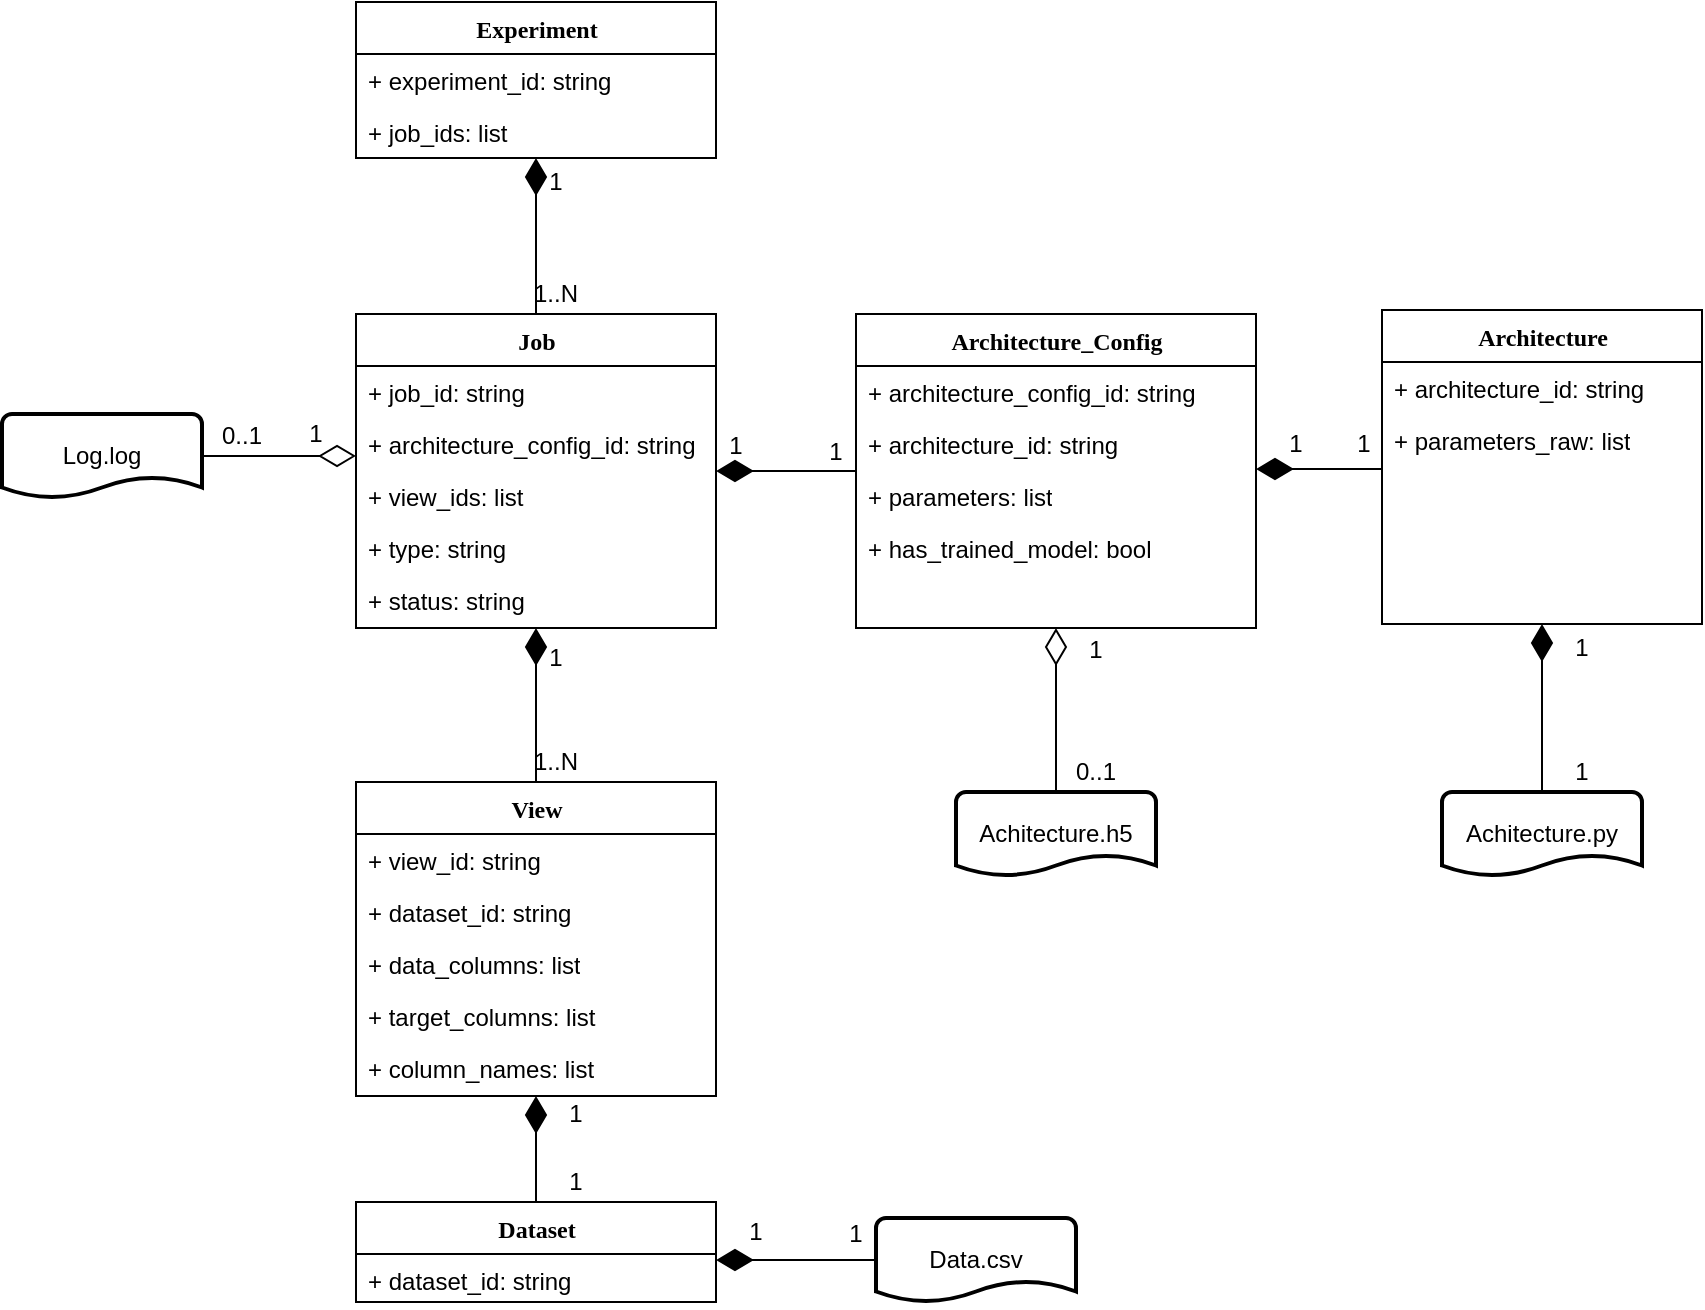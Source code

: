 <mxfile pages="1" version="11.2.8" type="device"><diagram name="Page-1" id="9f46799a-70d6-7492-0946-bef42562c5a5"><mxGraphModel dx="1422" dy="801" grid="1" gridSize="10" guides="1" tooltips="1" connect="1" arrows="1" fold="1" page="1" pageScale="1" pageWidth="1100" pageHeight="850" background="#ffffff" math="0" shadow="0"><root><mxCell id="0"/><mxCell id="1" parent="0"/><mxCell id="78961159f06e98e8-17" value="Dataset" style="swimlane;html=1;fontStyle=1;align=center;verticalAlign=top;childLayout=stackLayout;horizontal=1;startSize=26;horizontalStack=0;resizeParent=1;resizeLast=0;collapsible=1;marginBottom=0;swimlaneFillColor=#ffffff;rounded=0;shadow=0;comic=0;labelBackgroundColor=none;strokeColor=#000000;strokeWidth=1;fillColor=#ffffff;fontFamily=Verdana;fontSize=12;fontColor=#000000;" parent="1" vertex="1"><mxGeometry x="330" y="760" width="180" height="50" as="geometry"/></mxCell><mxCell id="78961159f06e98e8-21" value="+ dataset_id: string" style="text;html=1;strokeColor=none;fillColor=none;align=left;verticalAlign=top;spacingLeft=4;spacingRight=4;whiteSpace=wrap;overflow=hidden;rotatable=0;points=[[0,0.5],[1,0.5]];portConstraint=eastwest;" parent="78961159f06e98e8-17" vertex="1"><mxGeometry y="26" width="180" height="24" as="geometry"/></mxCell><mxCell id="78961159f06e98e8-30" value="View" style="swimlane;html=1;fontStyle=1;align=center;verticalAlign=top;childLayout=stackLayout;horizontal=1;startSize=26;horizontalStack=0;resizeParent=1;resizeLast=0;collapsible=1;marginBottom=0;swimlaneFillColor=#ffffff;rounded=0;shadow=0;comic=0;labelBackgroundColor=none;strokeColor=#000000;strokeWidth=1;fillColor=#ffffff;fontFamily=Verdana;fontSize=12;fontColor=#000000;" parent="1" vertex="1"><mxGeometry x="330" y="550" width="180" height="157" as="geometry"/></mxCell><mxCell id="78961159f06e98e8-31" value="+ view_id: string" style="text;html=1;strokeColor=none;fillColor=none;align=left;verticalAlign=top;spacingLeft=4;spacingRight=4;whiteSpace=wrap;overflow=hidden;rotatable=0;points=[[0,0.5],[1,0.5]];portConstraint=eastwest;" parent="78961159f06e98e8-30" vertex="1"><mxGeometry y="26" width="180" height="26" as="geometry"/></mxCell><mxCell id="78961159f06e98e8-32" value="+ dataset_id: string" style="text;html=1;strokeColor=none;fillColor=none;align=left;verticalAlign=top;spacingLeft=4;spacingRight=4;whiteSpace=wrap;overflow=hidden;rotatable=0;points=[[0,0.5],[1,0.5]];portConstraint=eastwest;" parent="78961159f06e98e8-30" vertex="1"><mxGeometry y="52" width="180" height="26" as="geometry"/></mxCell><mxCell id="78961159f06e98e8-33" value="+ data_columns: list" style="text;html=1;strokeColor=none;fillColor=none;align=left;verticalAlign=top;spacingLeft=4;spacingRight=4;whiteSpace=wrap;overflow=hidden;rotatable=0;points=[[0,0.5],[1,0.5]];portConstraint=eastwest;" parent="78961159f06e98e8-30" vertex="1"><mxGeometry y="78" width="180" height="26" as="geometry"/></mxCell><mxCell id="78961159f06e98e8-34" value="+ target_columns: list" style="text;html=1;strokeColor=none;fillColor=none;align=left;verticalAlign=top;spacingLeft=4;spacingRight=4;whiteSpace=wrap;overflow=hidden;rotatable=0;points=[[0,0.5],[1,0.5]];portConstraint=eastwest;" parent="78961159f06e98e8-30" vertex="1"><mxGeometry y="104" width="180" height="26" as="geometry"/></mxCell><mxCell id="78961159f06e98e8-36" value="+ column_names: list" style="text;html=1;strokeColor=none;fillColor=none;align=left;verticalAlign=top;spacingLeft=4;spacingRight=4;whiteSpace=wrap;overflow=hidden;rotatable=0;points=[[0,0.5],[1,0.5]];portConstraint=eastwest;" parent="78961159f06e98e8-30" vertex="1"><mxGeometry y="130" width="180" height="26" as="geometry"/></mxCell><mxCell id="78961159f06e98e8-121" style="edgeStyle=elbowEdgeStyle;html=1;labelBackgroundColor=none;startFill=0;startSize=8;endArrow=diamondThin;endFill=1;endSize=16;fontFamily=Verdana;fontSize=12;elbow=vertical;" parent="1" source="78961159f06e98e8-17" target="78961159f06e98e8-30" edge="1"><mxGeometry relative="1" as="geometry"><mxPoint x="250" y="726.882" as="sourcePoint"/></mxGeometry></mxCell><mxCell id="QYSdShztRutuBsZMpL-G-2" value="1" style="text;html=1;strokeColor=none;fillColor=none;align=center;verticalAlign=middle;whiteSpace=wrap;rounded=0;" parent="1" vertex="1"><mxGeometry x="420" y="740" width="40" height="20" as="geometry"/></mxCell><mxCell id="QYSdShztRutuBsZMpL-G-3" value="1" style="text;html=1;strokeColor=none;fillColor=none;align=center;verticalAlign=middle;whiteSpace=wrap;rounded=0;" parent="1" vertex="1"><mxGeometry x="420" y="706" width="40" height="20" as="geometry"/></mxCell><mxCell id="QYSdShztRutuBsZMpL-G-4" value="Job" style="swimlane;html=1;fontStyle=1;align=center;verticalAlign=top;childLayout=stackLayout;horizontal=1;startSize=26;horizontalStack=0;resizeParent=1;resizeLast=0;collapsible=1;marginBottom=0;swimlaneFillColor=#ffffff;rounded=0;shadow=0;comic=0;labelBackgroundColor=none;strokeColor=#000000;strokeWidth=1;fillColor=#ffffff;fontFamily=Verdana;fontSize=12;fontColor=#000000;" parent="1" vertex="1"><mxGeometry x="330" y="316" width="180" height="157" as="geometry"/></mxCell><mxCell id="QYSdShztRutuBsZMpL-G-5" value="+ job_id: string" style="text;html=1;strokeColor=none;fillColor=none;align=left;verticalAlign=top;spacingLeft=4;spacingRight=4;whiteSpace=wrap;overflow=hidden;rotatable=0;points=[[0,0.5],[1,0.5]];portConstraint=eastwest;" parent="QYSdShztRutuBsZMpL-G-4" vertex="1"><mxGeometry y="26" width="180" height="26" as="geometry"/></mxCell><mxCell id="QYSdShztRutuBsZMpL-G-6" value="+ architecture_config_id: string" style="text;html=1;strokeColor=none;fillColor=none;align=left;verticalAlign=top;spacingLeft=4;spacingRight=4;whiteSpace=wrap;overflow=hidden;rotatable=0;points=[[0,0.5],[1,0.5]];portConstraint=eastwest;" parent="QYSdShztRutuBsZMpL-G-4" vertex="1"><mxGeometry y="52" width="180" height="26" as="geometry"/></mxCell><mxCell id="QYSdShztRutuBsZMpL-G-7" value="+ view_ids: list" style="text;html=1;strokeColor=none;fillColor=none;align=left;verticalAlign=top;spacingLeft=4;spacingRight=4;whiteSpace=wrap;overflow=hidden;rotatable=0;points=[[0,0.5],[1,0.5]];portConstraint=eastwest;" parent="QYSdShztRutuBsZMpL-G-4" vertex="1"><mxGeometry y="78" width="180" height="26" as="geometry"/></mxCell><mxCell id="QYSdShztRutuBsZMpL-G-8" value="+ type: string" style="text;html=1;strokeColor=none;fillColor=none;align=left;verticalAlign=top;spacingLeft=4;spacingRight=4;whiteSpace=wrap;overflow=hidden;rotatable=0;points=[[0,0.5],[1,0.5]];portConstraint=eastwest;" parent="QYSdShztRutuBsZMpL-G-4" vertex="1"><mxGeometry y="104" width="180" height="26" as="geometry"/></mxCell><mxCell id="r0aOy5cDXZSJLuYGN9hG-2" value="+ status: string" style="text;html=1;strokeColor=none;fillColor=none;align=left;verticalAlign=top;spacingLeft=4;spacingRight=4;whiteSpace=wrap;overflow=hidden;rotatable=0;points=[[0,0.5],[1,0.5]];portConstraint=eastwest;" parent="QYSdShztRutuBsZMpL-G-4" vertex="1"><mxGeometry y="130" width="180" height="26" as="geometry"/></mxCell><mxCell id="QYSdShztRutuBsZMpL-G-11" style="edgeStyle=elbowEdgeStyle;html=1;labelBackgroundColor=none;startFill=0;startSize=8;endArrow=diamondThin;endFill=1;endSize=16;fontFamily=Verdana;fontSize=12;elbow=vertical;exitX=0.5;exitY=0;exitDx=0;exitDy=0;entryX=0.5;entryY=1;entryDx=0;entryDy=0;" parent="1" source="78961159f06e98e8-30" target="QYSdShztRutuBsZMpL-G-4" edge="1"><mxGeometry relative="1" as="geometry"><mxPoint x="510" y="520" as="sourcePoint"/><mxPoint x="410" y="472" as="targetPoint"/></mxGeometry></mxCell><mxCell id="QYSdShztRutuBsZMpL-G-12" value="Architecture_Config" style="swimlane;html=1;fontStyle=1;align=center;verticalAlign=top;childLayout=stackLayout;horizontal=1;startSize=26;horizontalStack=0;resizeParent=1;resizeLast=0;collapsible=1;marginBottom=0;swimlaneFillColor=#ffffff;rounded=0;shadow=0;comic=0;labelBackgroundColor=none;strokeColor=#000000;strokeWidth=1;fillColor=#ffffff;fontFamily=Verdana;fontSize=12;fontColor=#000000;" parent="1" vertex="1"><mxGeometry x="580" y="316" width="200" height="157" as="geometry"/></mxCell><mxCell id="QYSdShztRutuBsZMpL-G-13" value="+ architecture_config_id: string" style="text;html=1;strokeColor=none;fillColor=none;align=left;verticalAlign=top;spacingLeft=4;spacingRight=4;whiteSpace=wrap;overflow=hidden;rotatable=0;points=[[0,0.5],[1,0.5]];portConstraint=eastwest;" parent="QYSdShztRutuBsZMpL-G-12" vertex="1"><mxGeometry y="26" width="200" height="26" as="geometry"/></mxCell><mxCell id="QYSdShztRutuBsZMpL-G-14" value="+ architecture_id: string" style="text;html=1;strokeColor=none;fillColor=none;align=left;verticalAlign=top;spacingLeft=4;spacingRight=4;whiteSpace=wrap;overflow=hidden;rotatable=0;points=[[0,0.5],[1,0.5]];portConstraint=eastwest;" parent="QYSdShztRutuBsZMpL-G-12" vertex="1"><mxGeometry y="52" width="200" height="26" as="geometry"/></mxCell><mxCell id="iJtqtjTC-5Mg9fYfUDLU-4" value="+ parameters: list" style="text;html=1;strokeColor=none;fillColor=none;align=left;verticalAlign=top;spacingLeft=4;spacingRight=4;whiteSpace=wrap;overflow=hidden;rotatable=0;points=[[0,0.5],[1,0.5]];portConstraint=eastwest;" parent="QYSdShztRutuBsZMpL-G-12" vertex="1"><mxGeometry y="78" width="200" height="26" as="geometry"/></mxCell><mxCell id="iJtqtjTC-5Mg9fYfUDLU-12" value="+ has_trained_model: bool" style="text;html=1;strokeColor=none;fillColor=none;align=left;verticalAlign=top;spacingLeft=4;spacingRight=4;whiteSpace=wrap;overflow=hidden;rotatable=0;points=[[0,0.5],[1,0.5]];portConstraint=eastwest;" parent="QYSdShztRutuBsZMpL-G-12" vertex="1"><mxGeometry y="104" width="200" height="26" as="geometry"/></mxCell><mxCell id="QYSdShztRutuBsZMpL-G-18" value="Experiment" style="swimlane;html=1;fontStyle=1;align=center;verticalAlign=top;childLayout=stackLayout;horizontal=1;startSize=26;horizontalStack=0;resizeParent=1;resizeLast=0;collapsible=1;marginBottom=0;swimlaneFillColor=#ffffff;rounded=0;shadow=0;comic=0;labelBackgroundColor=none;strokeColor=#000000;strokeWidth=1;fillColor=#ffffff;fontFamily=Verdana;fontSize=12;fontColor=#000000;" parent="1" vertex="1"><mxGeometry x="330" y="160" width="180" height="78" as="geometry"/></mxCell><mxCell id="QYSdShztRutuBsZMpL-G-19" value="+ experiment_id: string" style="text;html=1;strokeColor=none;fillColor=none;align=left;verticalAlign=top;spacingLeft=4;spacingRight=4;whiteSpace=wrap;overflow=hidden;rotatable=0;points=[[0,0.5],[1,0.5]];portConstraint=eastwest;" parent="QYSdShztRutuBsZMpL-G-18" vertex="1"><mxGeometry y="26" width="180" height="26" as="geometry"/></mxCell><mxCell id="QYSdShztRutuBsZMpL-G-20" value="+ job_ids: list" style="text;html=1;strokeColor=none;fillColor=none;align=left;verticalAlign=top;spacingLeft=4;spacingRight=4;whiteSpace=wrap;overflow=hidden;rotatable=0;points=[[0,0.5],[1,0.5]];portConstraint=eastwest;" parent="QYSdShztRutuBsZMpL-G-18" vertex="1"><mxGeometry y="52" width="180" height="26" as="geometry"/></mxCell><mxCell id="QYSdShztRutuBsZMpL-G-26" style="edgeStyle=elbowEdgeStyle;html=1;labelBackgroundColor=none;startFill=0;startSize=8;endArrow=diamondThin;endFill=1;endSize=16;fontFamily=Verdana;fontSize=12;elbow=vertical;exitX=0;exitY=0.5;exitDx=0;exitDy=0;" parent="1" source="QYSdShztRutuBsZMpL-G-12" target="QYSdShztRutuBsZMpL-G-7" edge="1"><mxGeometry relative="1" as="geometry"><mxPoint x="550" y="440" as="sourcePoint"/><mxPoint x="420" y="569" as="targetPoint"/></mxGeometry></mxCell><mxCell id="QYSdShztRutuBsZMpL-G-27" style="edgeStyle=elbowEdgeStyle;html=1;labelBackgroundColor=none;startFill=0;startSize=8;endArrow=diamondThin;endFill=1;endSize=16;fontFamily=Verdana;fontSize=12;elbow=vertical;entryX=0.5;entryY=1;entryDx=0;entryDy=0;exitX=0.5;exitY=0;exitDx=0;exitDy=0;" parent="1" source="QYSdShztRutuBsZMpL-G-4" target="QYSdShztRutuBsZMpL-G-18" edge="1"><mxGeometry relative="1" as="geometry"><mxPoint x="570" y="290" as="sourcePoint"/><mxPoint x="420" y="482" as="targetPoint"/></mxGeometry></mxCell><mxCell id="QYSdShztRutuBsZMpL-G-28" value="1" style="text;html=1;strokeColor=none;fillColor=none;align=center;verticalAlign=middle;whiteSpace=wrap;rounded=0;" parent="1" vertex="1"><mxGeometry x="550" y="374.5" width="40" height="20" as="geometry"/></mxCell><mxCell id="QYSdShztRutuBsZMpL-G-30" value="1" style="text;html=1;strokeColor=none;fillColor=none;align=center;verticalAlign=middle;whiteSpace=wrap;rounded=0;" parent="1" vertex="1"><mxGeometry x="410" y="240" width="40" height="20" as="geometry"/></mxCell><mxCell id="QYSdShztRutuBsZMpL-G-31" value="1..N" style="text;html=1;strokeColor=none;fillColor=none;align=center;verticalAlign=middle;whiteSpace=wrap;rounded=0;" parent="1" vertex="1"><mxGeometry x="410" y="296" width="40" height="20" as="geometry"/></mxCell><mxCell id="QYSdShztRutuBsZMpL-G-32" value="1" style="text;html=1;strokeColor=none;fillColor=none;align=center;verticalAlign=middle;whiteSpace=wrap;rounded=0;" parent="1" vertex="1"><mxGeometry x="410" y="478" width="40" height="20" as="geometry"/></mxCell><mxCell id="QYSdShztRutuBsZMpL-G-33" value="1..N" style="text;html=1;strokeColor=none;fillColor=none;align=center;verticalAlign=middle;whiteSpace=wrap;rounded=0;" parent="1" vertex="1"><mxGeometry x="410" y="530" width="40" height="20" as="geometry"/></mxCell><mxCell id="iJtqtjTC-5Mg9fYfUDLU-1" value="Architecture" style="swimlane;html=1;fontStyle=1;align=center;verticalAlign=top;childLayout=stackLayout;horizontal=1;startSize=26;horizontalStack=0;resizeParent=1;resizeLast=0;collapsible=1;marginBottom=0;swimlaneFillColor=#ffffff;rounded=0;shadow=0;comic=0;labelBackgroundColor=none;strokeColor=#000000;strokeWidth=1;fillColor=#ffffff;fontFamily=Verdana;fontSize=12;fontColor=#000000;" parent="1" vertex="1"><mxGeometry x="843" y="314" width="160" height="157" as="geometry"/></mxCell><mxCell id="iJtqtjTC-5Mg9fYfUDLU-2" value="+ architecture_id: string" style="text;html=1;strokeColor=none;fillColor=none;align=left;verticalAlign=top;spacingLeft=4;spacingRight=4;whiteSpace=wrap;overflow=hidden;rotatable=0;points=[[0,0.5],[1,0.5]];portConstraint=eastwest;" parent="iJtqtjTC-5Mg9fYfUDLU-1" vertex="1"><mxGeometry y="26" width="160" height="26" as="geometry"/></mxCell><mxCell id="iJtqtjTC-5Mg9fYfUDLU-3" value="+ parameters_raw: list" style="text;html=1;strokeColor=none;fillColor=none;align=left;verticalAlign=top;spacingLeft=4;spacingRight=4;whiteSpace=wrap;overflow=hidden;rotatable=0;points=[[0,0.5],[1,0.5]];portConstraint=eastwest;" parent="iJtqtjTC-5Mg9fYfUDLU-1" vertex="1"><mxGeometry y="52" width="160" height="26" as="geometry"/></mxCell><mxCell id="iJtqtjTC-5Mg9fYfUDLU-7" style="edgeStyle=elbowEdgeStyle;html=1;labelBackgroundColor=none;startFill=0;startSize=8;endArrow=diamondThin;endFill=1;endSize=16;fontFamily=Verdana;fontSize=12;elbow=vertical;" parent="1" source="iJtqtjTC-5Mg9fYfUDLU-1" target="QYSdShztRutuBsZMpL-G-12" edge="1"><mxGeometry relative="1" as="geometry"><mxPoint x="870" y="393" as="sourcePoint"/><mxPoint x="800" y="393" as="targetPoint"/></mxGeometry></mxCell><mxCell id="iJtqtjTC-5Mg9fYfUDLU-8" value="1" style="text;html=1;strokeColor=none;fillColor=none;align=center;verticalAlign=middle;whiteSpace=wrap;rounded=0;" parent="1" vertex="1"><mxGeometry x="500" y="372" width="40" height="20" as="geometry"/></mxCell><mxCell id="iJtqtjTC-5Mg9fYfUDLU-10" value="1" style="text;html=1;strokeColor=none;fillColor=none;align=center;verticalAlign=middle;whiteSpace=wrap;rounded=0;" parent="1" vertex="1"><mxGeometry x="814" y="371" width="40" height="20" as="geometry"/></mxCell><mxCell id="iJtqtjTC-5Mg9fYfUDLU-11" value="1" style="text;html=1;strokeColor=none;fillColor=none;align=center;verticalAlign=middle;whiteSpace=wrap;rounded=0;" parent="1" vertex="1"><mxGeometry x="780" y="371" width="40" height="20" as="geometry"/></mxCell><mxCell id="iJtqtjTC-5Mg9fYfUDLU-13" value="Achitecture.py" style="strokeWidth=2;html=1;shape=mxgraph.flowchart.document2;whiteSpace=wrap;size=0.25;" parent="1" vertex="1"><mxGeometry x="873" y="555" width="100" height="42" as="geometry"/></mxCell><mxCell id="iJtqtjTC-5Mg9fYfUDLU-15" style="edgeStyle=elbowEdgeStyle;html=1;labelBackgroundColor=none;startFill=0;startSize=8;endArrow=diamondThin;endFill=1;endSize=16;fontFamily=Verdana;fontSize=12;elbow=vertical;" parent="1" source="iJtqtjTC-5Mg9fYfUDLU-13" target="iJtqtjTC-5Mg9fYfUDLU-1" edge="1"><mxGeometry relative="1" as="geometry"><mxPoint x="1243" y="460" as="sourcePoint"/><mxPoint x="1133" y="460" as="targetPoint"/></mxGeometry></mxCell><mxCell id="iJtqtjTC-5Mg9fYfUDLU-16" value="1" style="text;html=1;strokeColor=none;fillColor=none;align=center;verticalAlign=middle;whiteSpace=wrap;rounded=0;" parent="1" vertex="1"><mxGeometry x="923" y="473" width="40" height="20" as="geometry"/></mxCell><mxCell id="iJtqtjTC-5Mg9fYfUDLU-17" value="1" style="text;html=1;strokeColor=none;fillColor=none;align=center;verticalAlign=middle;whiteSpace=wrap;rounded=0;" parent="1" vertex="1"><mxGeometry x="923" y="535" width="40" height="20" as="geometry"/></mxCell><mxCell id="iJtqtjTC-5Mg9fYfUDLU-18" value="Achitecture.h5" style="strokeWidth=2;html=1;shape=mxgraph.flowchart.document2;whiteSpace=wrap;size=0.25;" parent="1" vertex="1"><mxGeometry x="630" y="555" width="100" height="42" as="geometry"/></mxCell><mxCell id="iJtqtjTC-5Mg9fYfUDLU-19" style="edgeStyle=elbowEdgeStyle;html=1;labelBackgroundColor=none;startFill=0;startSize=8;endArrow=diamondThin;endFill=0;endSize=16;fontFamily=Verdana;fontSize=12;elbow=vertical;" parent="1" source="iJtqtjTC-5Mg9fYfUDLU-18" target="QYSdShztRutuBsZMpL-G-12" edge="1"><mxGeometry relative="1" as="geometry"><mxPoint x="780" y="510" as="sourcePoint"/><mxPoint x="720" y="510" as="targetPoint"/></mxGeometry></mxCell><mxCell id="iJtqtjTC-5Mg9fYfUDLU-20" value="1" style="text;html=1;strokeColor=none;fillColor=none;align=center;verticalAlign=middle;whiteSpace=wrap;rounded=0;" parent="1" vertex="1"><mxGeometry x="680" y="474" width="40" height="20" as="geometry"/></mxCell><mxCell id="iJtqtjTC-5Mg9fYfUDLU-21" value="0..1" style="text;html=1;strokeColor=none;fillColor=none;align=center;verticalAlign=middle;whiteSpace=wrap;rounded=0;" parent="1" vertex="1"><mxGeometry x="680" y="535" width="40" height="20" as="geometry"/></mxCell><mxCell id="iJtqtjTC-5Mg9fYfUDLU-22" value="Log.log" style="strokeWidth=2;html=1;shape=mxgraph.flowchart.document2;whiteSpace=wrap;size=0.25;" parent="1" vertex="1"><mxGeometry x="153" y="366" width="100" height="42" as="geometry"/></mxCell><mxCell id="iJtqtjTC-5Mg9fYfUDLU-23" style="edgeStyle=elbowEdgeStyle;html=1;labelBackgroundColor=none;startFill=0;startSize=8;endArrow=diamondThin;endFill=0;endSize=16;fontFamily=Verdana;fontSize=12;elbow=vertical;" parent="1" source="iJtqtjTC-5Mg9fYfUDLU-22" target="QYSdShztRutuBsZMpL-G-4" edge="1"><mxGeometry relative="1" as="geometry"><mxPoint x="690" y="565" as="sourcePoint"/><mxPoint x="690" y="483" as="targetPoint"/></mxGeometry></mxCell><mxCell id="iJtqtjTC-5Mg9fYfUDLU-24" value="0..1" style="text;html=1;strokeColor=none;fillColor=none;align=center;verticalAlign=middle;whiteSpace=wrap;rounded=0;" parent="1" vertex="1"><mxGeometry x="253" y="367" width="40" height="20" as="geometry"/></mxCell><mxCell id="iJtqtjTC-5Mg9fYfUDLU-25" value="1" style="text;html=1;strokeColor=none;fillColor=none;align=center;verticalAlign=middle;whiteSpace=wrap;rounded=0;" parent="1" vertex="1"><mxGeometry x="290" y="366" width="40" height="20" as="geometry"/></mxCell><mxCell id="iJtqtjTC-5Mg9fYfUDLU-26" value="Data.csv" style="strokeWidth=2;html=1;shape=mxgraph.flowchart.document2;whiteSpace=wrap;size=0.25;" parent="1" vertex="1"><mxGeometry x="590" y="768" width="100" height="42" as="geometry"/></mxCell><mxCell id="iJtqtjTC-5Mg9fYfUDLU-27" style="edgeStyle=elbowEdgeStyle;html=1;labelBackgroundColor=none;startFill=0;startSize=8;endArrow=diamondThin;endFill=1;endSize=16;fontFamily=Verdana;fontSize=12;elbow=vertical;" parent="1" source="iJtqtjTC-5Mg9fYfUDLU-26" target="78961159f06e98e8-17" edge="1"><mxGeometry relative="1" as="geometry"><mxPoint x="640" y="839" as="sourcePoint"/><mxPoint x="530" y="839" as="targetPoint"/></mxGeometry></mxCell><mxCell id="iJtqtjTC-5Mg9fYfUDLU-28" value="1" style="text;html=1;strokeColor=none;fillColor=none;align=center;verticalAlign=middle;whiteSpace=wrap;rounded=0;" parent="1" vertex="1"><mxGeometry x="510" y="765" width="40" height="20" as="geometry"/></mxCell><mxCell id="iJtqtjTC-5Mg9fYfUDLU-29" value="1" style="text;html=1;strokeColor=none;fillColor=none;align=center;verticalAlign=middle;whiteSpace=wrap;rounded=0;" parent="1" vertex="1"><mxGeometry x="560" y="766" width="40" height="20" as="geometry"/></mxCell></root></mxGraphModel></diagram></mxfile>